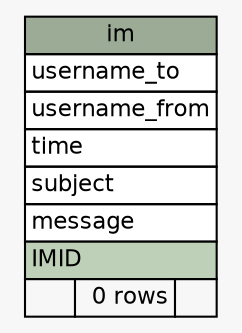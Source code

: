 // dot 2.38.0 on Mac OS X 10.9.4
// SchemaSpy rev 590
digraph "im" {
  graph [
    rankdir="RL"
    bgcolor="#f7f7f7"
    nodesep="0.18"
    ranksep="0.46"
    fontname="Helvetica"
    fontsize="11"
  ];
  node [
    fontname="Helvetica"
    fontsize="11"
    shape="plaintext"
  ];
  edge [
    arrowsize="0.8"
  ];
  "im" [
    label=<
    <TABLE BORDER="0" CELLBORDER="1" CELLSPACING="0" BGCOLOR="#ffffff">
      <TR><TD COLSPAN="3" BGCOLOR="#9bab96" ALIGN="CENTER">im</TD></TR>
      <TR><TD PORT="username_to" COLSPAN="3" ALIGN="LEFT">username_to</TD></TR>
      <TR><TD PORT="username_from" COLSPAN="3" ALIGN="LEFT">username_from</TD></TR>
      <TR><TD PORT="time" COLSPAN="3" ALIGN="LEFT">time</TD></TR>
      <TR><TD PORT="subject" COLSPAN="3" ALIGN="LEFT">subject</TD></TR>
      <TR><TD PORT="message" COLSPAN="3" ALIGN="LEFT">message</TD></TR>
      <TR><TD PORT="IMID" COLSPAN="3" BGCOLOR="#bed1b8" ALIGN="LEFT">IMID</TD></TR>
      <TR><TD ALIGN="LEFT" BGCOLOR="#f7f7f7">  </TD><TD ALIGN="RIGHT" BGCOLOR="#f7f7f7">0 rows</TD><TD ALIGN="RIGHT" BGCOLOR="#f7f7f7">  </TD></TR>
    </TABLE>>
    URL="tables/im.html"
    tooltip="im"
  ];
}
